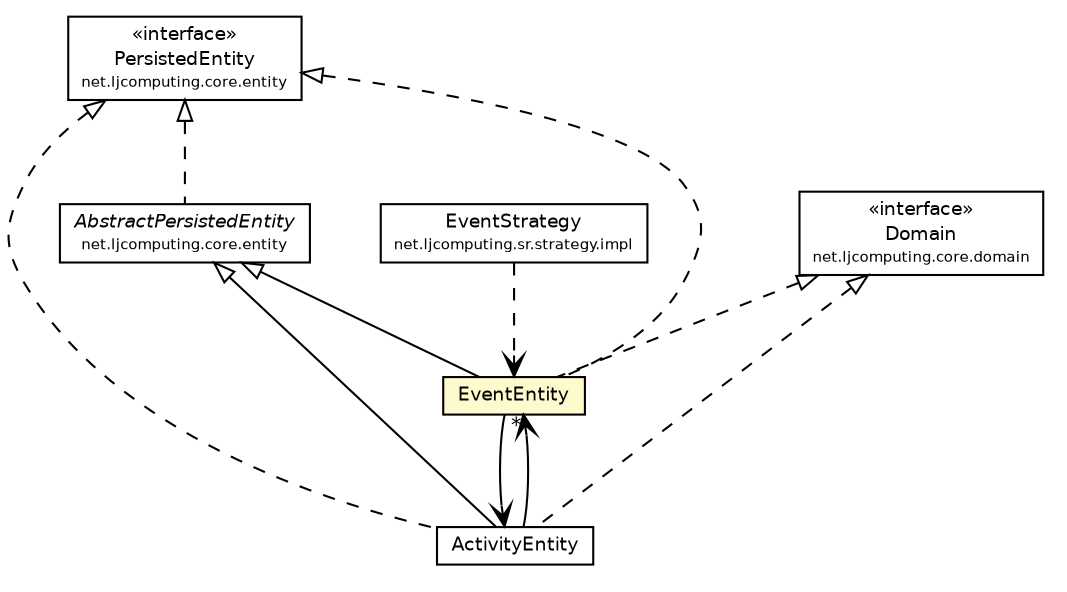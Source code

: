 #!/usr/local/bin/dot
#
# Class diagram 
# Generated by UMLGraph version R5_6-24-gf6e263 (http://www.umlgraph.org/)
#

digraph G {
	edge [fontname="Helvetica",fontsize=10,labelfontname="Helvetica",labelfontsize=10];
	node [fontname="Helvetica",fontsize=10,shape=plaintext];
	nodesep=0.25;
	ranksep=0.5;
	// net.ljcomputing.core.entity.AbstractPersistedEntity
	c1905 [label=<<table title="net.ljcomputing.core.entity.AbstractPersistedEntity" border="0" cellborder="1" cellspacing="0" cellpadding="2" port="p" href="../../core/entity/AbstractPersistedEntity.html">
		<tr><td><table border="0" cellspacing="0" cellpadding="1">
<tr><td align="center" balign="center"><font face="Helvetica-Oblique"> AbstractPersistedEntity </font></td></tr>
<tr><td align="center" balign="center"><font point-size="7.0"> net.ljcomputing.core.entity </font></td></tr>
		</table></td></tr>
		</table>>, URL="../../core/entity/AbstractPersistedEntity.html", fontname="Helvetica", fontcolor="black", fontsize=9.0];
	// net.ljcomputing.core.entity.PersistedEntity
	c1908 [label=<<table title="net.ljcomputing.core.entity.PersistedEntity" border="0" cellborder="1" cellspacing="0" cellpadding="2" port="p" href="../../core/entity/PersistedEntity.html">
		<tr><td><table border="0" cellspacing="0" cellpadding="1">
<tr><td align="center" balign="center"> &#171;interface&#187; </td></tr>
<tr><td align="center" balign="center"> PersistedEntity </td></tr>
<tr><td align="center" balign="center"><font point-size="7.0"> net.ljcomputing.core.entity </font></td></tr>
		</table></td></tr>
		</table>>, URL="../../core/entity/PersistedEntity.html", fontname="Helvetica", fontcolor="black", fontsize=9.0];
	// net.ljcomputing.core.domain.Domain
	c1916 [label=<<table title="net.ljcomputing.core.domain.Domain" border="0" cellborder="1" cellspacing="0" cellpadding="2" port="p" href="../../core/domain/Domain.html">
		<tr><td><table border="0" cellspacing="0" cellpadding="1">
<tr><td align="center" balign="center"> &#171;interface&#187; </td></tr>
<tr><td align="center" balign="center"> Domain </td></tr>
<tr><td align="center" balign="center"><font point-size="7.0"> net.ljcomputing.core.domain </font></td></tr>
		</table></td></tr>
		</table>>, URL="../../core/domain/Domain.html", fontname="Helvetica", fontcolor="black", fontsize=9.0];
	// net.ljcomputing.sr.strategy.impl.EventStrategy
	c1925 [label=<<table title="net.ljcomputing.sr.strategy.impl.EventStrategy" border="0" cellborder="1" cellspacing="0" cellpadding="2" port="p" href="../strategy/impl/EventStrategy.html">
		<tr><td><table border="0" cellspacing="0" cellpadding="1">
<tr><td align="center" balign="center"> EventStrategy </td></tr>
<tr><td align="center" balign="center"><font point-size="7.0"> net.ljcomputing.sr.strategy.impl </font></td></tr>
		</table></td></tr>
		</table>>, URL="../strategy/impl/EventStrategy.html", fontname="Helvetica", fontcolor="black", fontsize=9.0];
	// net.ljcomputing.sr.entity.EventEntity
	c1927 [label=<<table title="net.ljcomputing.sr.entity.EventEntity" border="0" cellborder="1" cellspacing="0" cellpadding="2" port="p" bgcolor="lemonChiffon" href="./EventEntity.html">
		<tr><td><table border="0" cellspacing="0" cellpadding="1">
<tr><td align="center" balign="center"> EventEntity </td></tr>
		</table></td></tr>
		</table>>, URL="./EventEntity.html", fontname="Helvetica", fontcolor="black", fontsize=9.0];
	// net.ljcomputing.sr.entity.ActivityEntity
	c1928 [label=<<table title="net.ljcomputing.sr.entity.ActivityEntity" border="0" cellborder="1" cellspacing="0" cellpadding="2" port="p" href="./ActivityEntity.html">
		<tr><td><table border="0" cellspacing="0" cellpadding="1">
<tr><td align="center" balign="center"> ActivityEntity </td></tr>
		</table></td></tr>
		</table>>, URL="./ActivityEntity.html", fontname="Helvetica", fontcolor="black", fontsize=9.0];
	//net.ljcomputing.core.entity.AbstractPersistedEntity implements net.ljcomputing.core.entity.PersistedEntity
	c1908:p -> c1905:p [dir=back,arrowtail=empty,style=dashed];
	//net.ljcomputing.sr.entity.EventEntity extends net.ljcomputing.core.entity.AbstractPersistedEntity
	c1905:p -> c1927:p [dir=back,arrowtail=empty];
	//net.ljcomputing.sr.entity.EventEntity implements net.ljcomputing.core.entity.PersistedEntity
	c1908:p -> c1927:p [dir=back,arrowtail=empty,style=dashed];
	//net.ljcomputing.sr.entity.EventEntity implements net.ljcomputing.core.domain.Domain
	c1916:p -> c1927:p [dir=back,arrowtail=empty,style=dashed];
	//net.ljcomputing.sr.entity.ActivityEntity extends net.ljcomputing.core.entity.AbstractPersistedEntity
	c1905:p -> c1928:p [dir=back,arrowtail=empty];
	//net.ljcomputing.sr.entity.ActivityEntity implements net.ljcomputing.core.entity.PersistedEntity
	c1908:p -> c1928:p [dir=back,arrowtail=empty,style=dashed];
	//net.ljcomputing.sr.entity.ActivityEntity implements net.ljcomputing.core.domain.Domain
	c1916:p -> c1928:p [dir=back,arrowtail=empty,style=dashed];
	// net.ljcomputing.sr.entity.EventEntity NAVASSOC net.ljcomputing.sr.entity.ActivityEntity
	c1927:p -> c1928:p [taillabel="", label="", headlabel="", fontname="Helvetica", fontcolor="black", fontsize=10.0, color="black", arrowhead=open];
	// net.ljcomputing.sr.entity.ActivityEntity NAVASSOC net.ljcomputing.sr.entity.EventEntity
	c1928:p -> c1927:p [taillabel="", label="", headlabel="*", fontname="Helvetica", fontcolor="black", fontsize=10.0, color="black", arrowhead=open];
	// net.ljcomputing.sr.strategy.impl.EventStrategy DEPEND net.ljcomputing.sr.entity.EventEntity
	c1925:p -> c1927:p [taillabel="", label="", headlabel="", fontname="Helvetica", fontcolor="black", fontsize=10.0, color="black", arrowhead=open, style=dashed];
}

